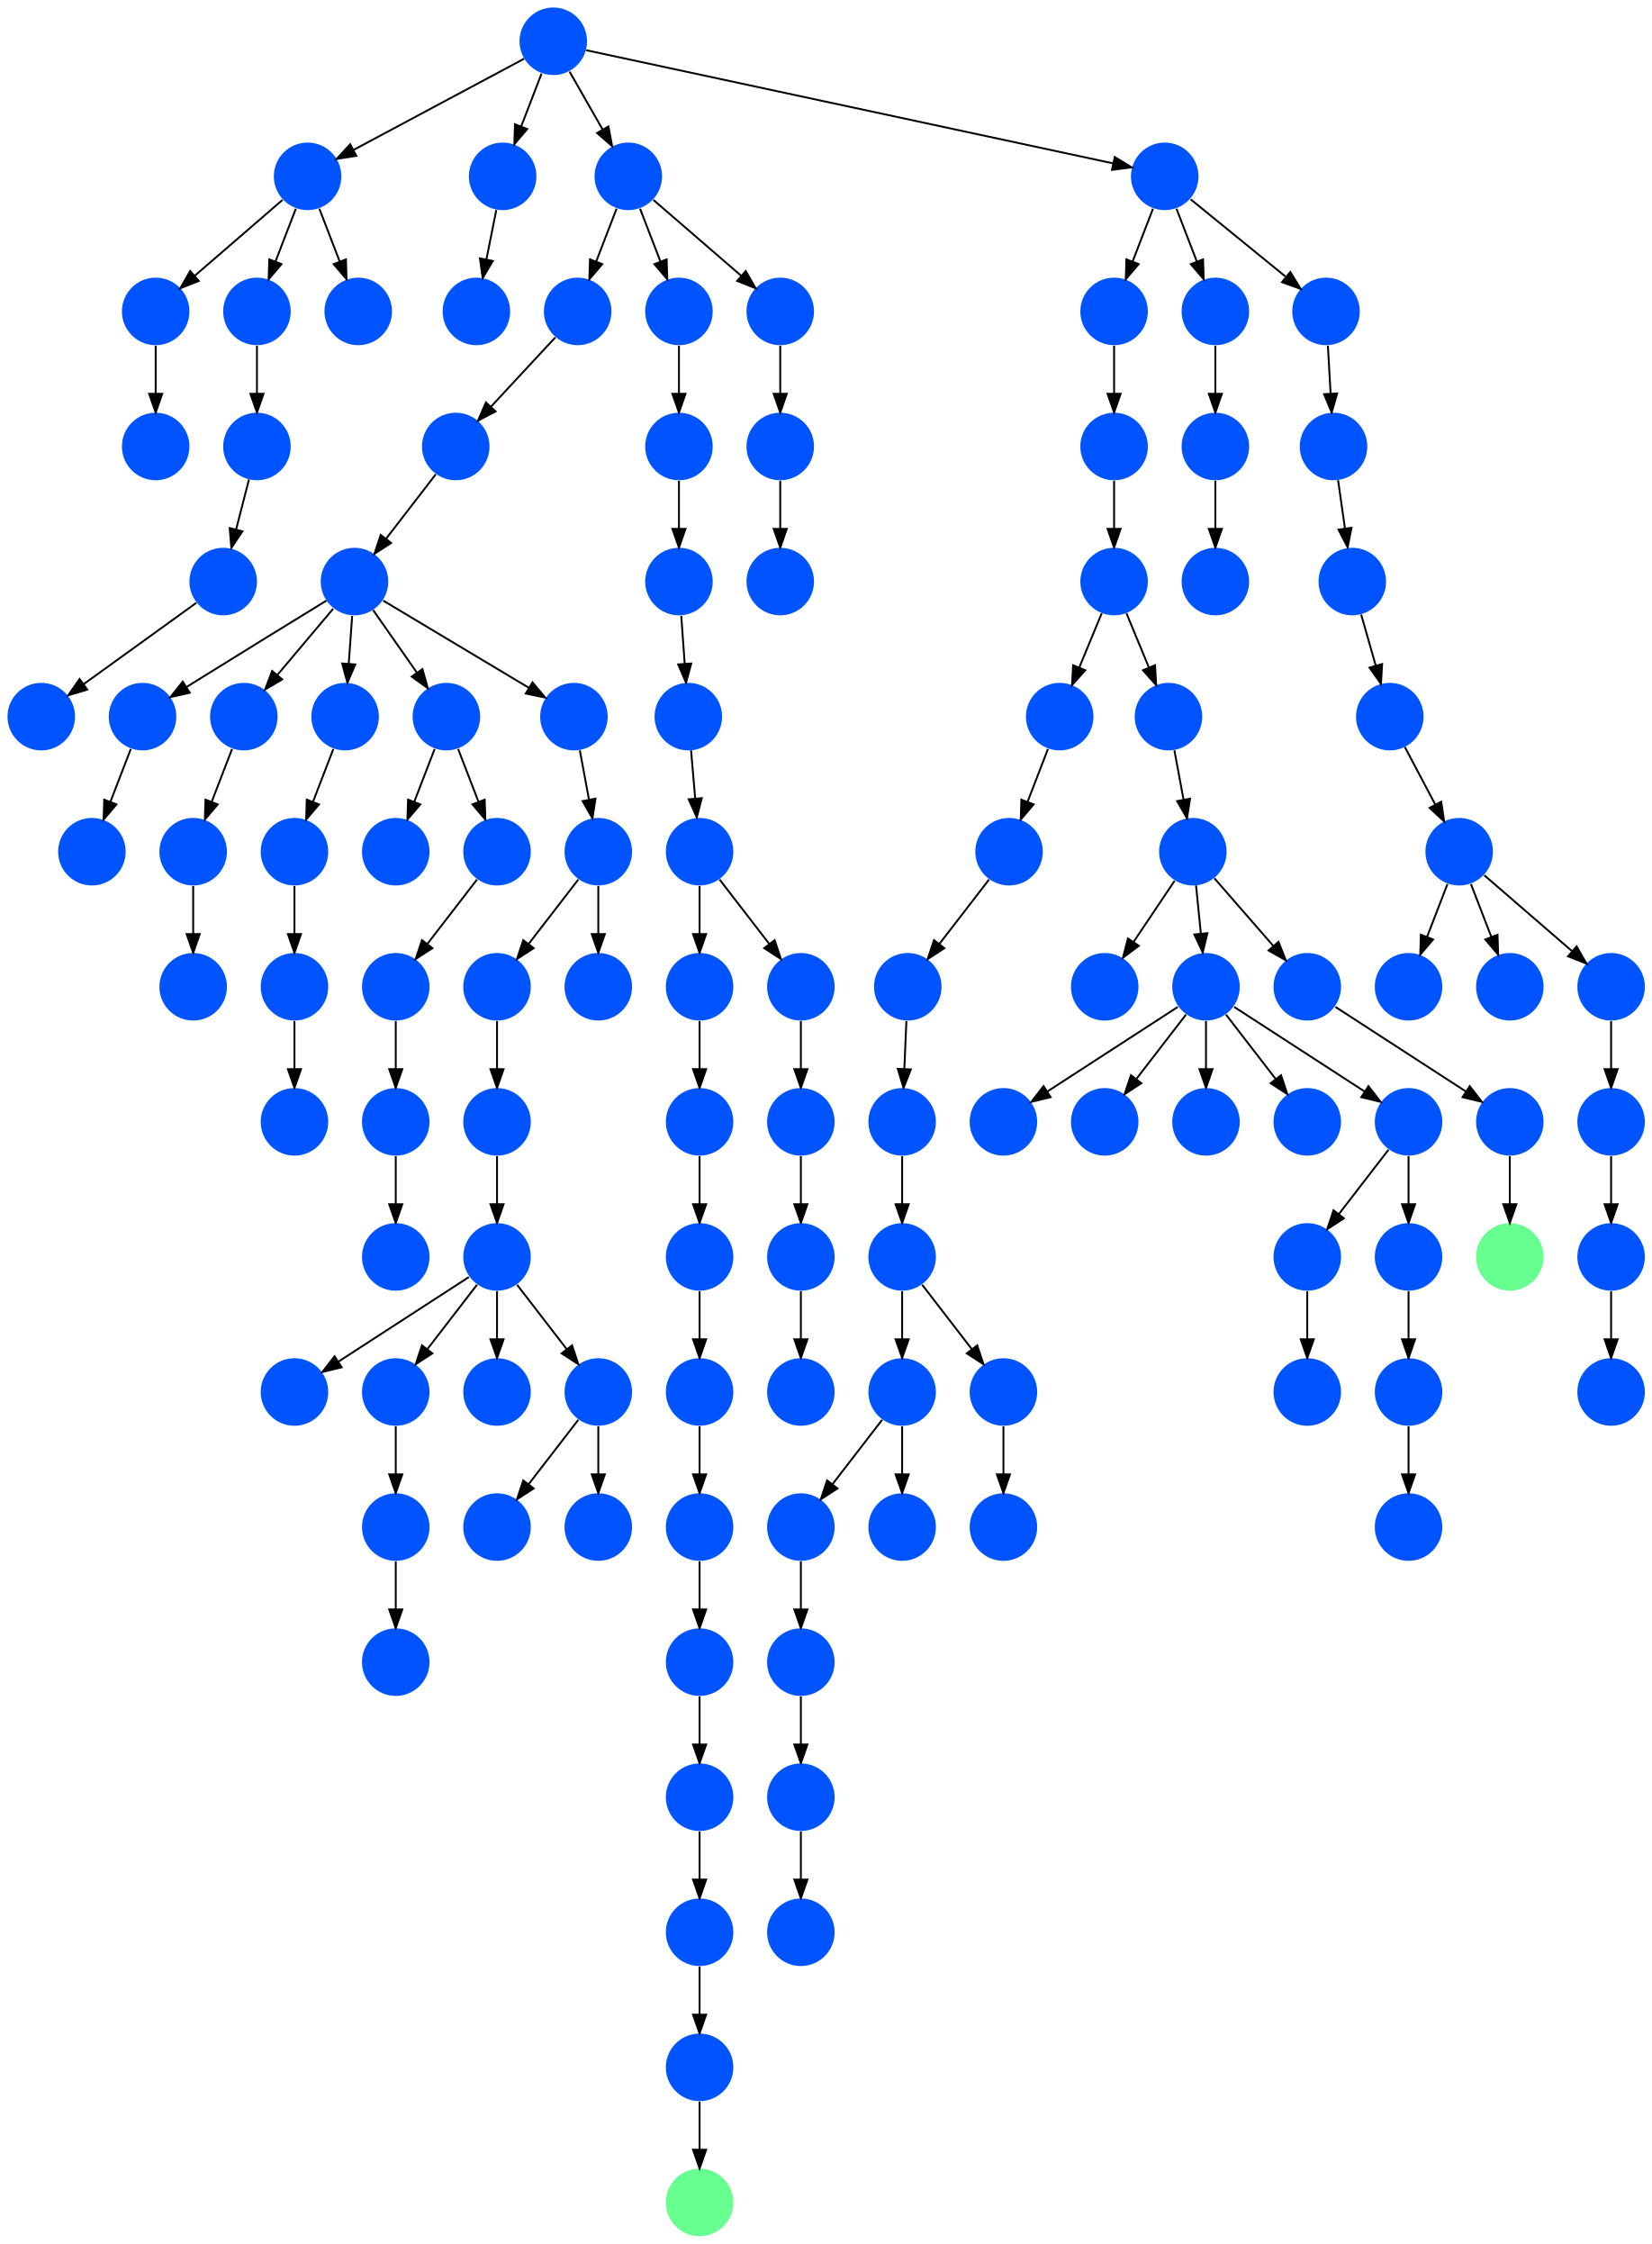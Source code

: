 digraph{
0 [tooltip = "F", penwidth = 0, style = filled, fillcolor = "#0054ff", shape = circle, label = ""]
1 [tooltip = "F", penwidth = 0, style = filled, fillcolor = "#0054ff", shape = circle, label = ""]
2 [tooltip = "F", penwidth = 0, style = filled, fillcolor = "#0054ff", shape = circle, label = ""]
3 [tooltip = "F", penwidth = 0, style = filled, fillcolor = "#0054ff", shape = circle, label = ""]
4 [tooltip = "F", penwidth = 0, style = filled, fillcolor = "#0054ff", shape = circle, label = ""]
5 [tooltip = "F", penwidth = 0, style = filled, fillcolor = "#0054ff", shape = circle, label = ""]
6 [tooltip = "F", penwidth = 0, style = filled, fillcolor = "#0054ff", shape = circle, label = ""]
7 [tooltip = "F", penwidth = 0, style = filled, fillcolor = "#0054ff", shape = circle, label = ""]
8 [tooltip = "F", penwidth = 0, style = filled, fillcolor = "#0054ff", shape = circle, label = ""]
9 [tooltip = "F", penwidth = 0, style = filled, fillcolor = "#0054ff", shape = circle, label = ""]
10 [tooltip = "F", penwidth = 0, style = filled, fillcolor = "#0054ff", shape = circle, label = ""]
11 [tooltip = "F", penwidth = 0, style = filled, fillcolor = "#0054ff", shape = circle, label = ""]
12 [tooltip = "F", penwidth = 0, style = filled, fillcolor = "#0054ff", shape = circle, label = ""]
13 [tooltip = "F", penwidth = 0, style = filled, fillcolor = "#0054ff", shape = circle, label = ""]
14 [tooltip = "F", penwidth = 0, style = filled, fillcolor = "#0054ff", shape = circle, label = ""]
15 [tooltip = "F", penwidth = 0, style = filled, fillcolor = "#0054ff", shape = circle, label = ""]
16 [tooltip = "F", penwidth = 0, style = filled, fillcolor = "#0054ff", shape = circle, label = ""]
17 [tooltip = "F", penwidth = 0, style = filled, fillcolor = "#0054ff", shape = circle, label = ""]
18 [tooltip = "F", penwidth = 0, style = filled, fillcolor = "#0054ff", shape = circle, label = ""]
19 [tooltip = "F", penwidth = 0, style = filled, fillcolor = "#0054ff", shape = circle, label = ""]
20 [tooltip = "F", penwidth = 0, style = filled, fillcolor = "#0054ff", shape = circle, label = ""]
21 [tooltip = "F", penwidth = 0, style = filled, fillcolor = "#0054ff", shape = circle, label = ""]
22 [tooltip = "F", penwidth = 0, style = filled, fillcolor = "#0054ff", shape = circle, label = ""]
23 [tooltip = "F", penwidth = 0, style = filled, fillcolor = "#0054ff", shape = circle, label = ""]
24 [tooltip = "F", penwidth = 0, style = filled, fillcolor = "#0054ff", shape = circle, label = ""]
25 [tooltip = "F", penwidth = 0, style = filled, fillcolor = "#0054ff", shape = circle, label = ""]
26 [tooltip = "F", penwidth = 0, style = filled, fillcolor = "#0054ff", shape = circle, label = ""]
27 [tooltip = "F", penwidth = 0, style = filled, fillcolor = "#0054ff", shape = circle, label = ""]
28 [tooltip = "F", penwidth = 0, style = filled, fillcolor = "#0054ff", shape = circle, label = ""]
29 [tooltip = "F", penwidth = 0, style = filled, fillcolor = "#0054ff", shape = circle, label = ""]
30 [tooltip = "F", penwidth = 0, style = filled, fillcolor = "#0054ff", shape = circle, label = ""]
31 [tooltip = "F", penwidth = 0, style = filled, fillcolor = "#0054ff", shape = circle, label = ""]
32 [tooltip = "F", penwidth = 0, style = filled, fillcolor = "#0054ff", shape = circle, label = ""]
33 [tooltip = "F", penwidth = 0, style = filled, fillcolor = "#0054ff", shape = circle, label = ""]
34 [tooltip = "L", penwidth = 0, style = filled, fillcolor = "#66ff90", shape = circle, label = ""]
35 [tooltip = "F", penwidth = 0, style = filled, fillcolor = "#0054ff", shape = circle, label = ""]
36 [tooltip = "F", penwidth = 0, style = filled, fillcolor = "#0054ff", shape = circle, label = ""]
37 [tooltip = "F", penwidth = 0, style = filled, fillcolor = "#0054ff", shape = circle, label = ""]
38 [tooltip = "F", penwidth = 0, style = filled, fillcolor = "#0054ff", shape = circle, label = ""]
39 [tooltip = "F", penwidth = 0, style = filled, fillcolor = "#0054ff", shape = circle, label = ""]
40 [tooltip = "F", penwidth = 0, style = filled, fillcolor = "#0054ff", shape = circle, label = ""]
41 [tooltip = "F", penwidth = 0, style = filled, fillcolor = "#0054ff", shape = circle, label = ""]
42 [tooltip = "F", penwidth = 0, style = filled, fillcolor = "#0054ff", shape = circle, label = ""]
43 [tooltip = "F", penwidth = 0, style = filled, fillcolor = "#0054ff", shape = circle, label = ""]
44 [tooltip = "F", penwidth = 0, style = filled, fillcolor = "#0054ff", shape = circle, label = ""]
45 [tooltip = "F", penwidth = 0, style = filled, fillcolor = "#0054ff", shape = circle, label = ""]
46 [tooltip = "F", penwidth = 0, style = filled, fillcolor = "#0054ff", shape = circle, label = ""]
47 [tooltip = "F", penwidth = 0, style = filled, fillcolor = "#0054ff", shape = circle, label = ""]
48 [tooltip = "F", penwidth = 0, style = filled, fillcolor = "#0054ff", shape = circle, label = ""]
49 [tooltip = "F", penwidth = 0, style = filled, fillcolor = "#0054ff", shape = circle, label = ""]
50 [tooltip = "F", penwidth = 0, style = filled, fillcolor = "#0054ff", shape = circle, label = ""]
51 [tooltip = "F", penwidth = 0, style = filled, fillcolor = "#0054ff", shape = circle, label = ""]
52 [tooltip = "F", penwidth = 0, style = filled, fillcolor = "#0054ff", shape = circle, label = ""]
53 [tooltip = "F", penwidth = 0, style = filled, fillcolor = "#0054ff", shape = circle, label = ""]
54 [tooltip = "F", penwidth = 0, style = filled, fillcolor = "#0054ff", shape = circle, label = ""]
55 [tooltip = "F", penwidth = 0, style = filled, fillcolor = "#0054ff", shape = circle, label = ""]
56 [tooltip = "F", penwidth = 0, style = filled, fillcolor = "#0054ff", shape = circle, label = ""]
57 [tooltip = "F", penwidth = 0, style = filled, fillcolor = "#0054ff", shape = circle, label = ""]
58 [tooltip = "F", penwidth = 0, style = filled, fillcolor = "#0054ff", shape = circle, label = ""]
59 [tooltip = "F", penwidth = 0, style = filled, fillcolor = "#0054ff", shape = circle, label = ""]
60 [tooltip = "F", penwidth = 0, style = filled, fillcolor = "#0054ff", shape = circle, label = ""]
61 [tooltip = "F", penwidth = 0, style = filled, fillcolor = "#0054ff", shape = circle, label = ""]
62 [tooltip = "F", penwidth = 0, style = filled, fillcolor = "#0054ff", shape = circle, label = ""]
63 [tooltip = "F", penwidth = 0, style = filled, fillcolor = "#0054ff", shape = circle, label = ""]
64 [tooltip = "F", penwidth = 0, style = filled, fillcolor = "#0054ff", shape = circle, label = ""]
65 [tooltip = "F", penwidth = 0, style = filled, fillcolor = "#0054ff", shape = circle, label = ""]
66 [tooltip = "F", penwidth = 0, style = filled, fillcolor = "#0054ff", shape = circle, label = ""]
67 [tooltip = "F", penwidth = 0, style = filled, fillcolor = "#0054ff", shape = circle, label = ""]
68 [tooltip = "F", penwidth = 0, style = filled, fillcolor = "#0054ff", shape = circle, label = ""]
69 [tooltip = "F", penwidth = 0, style = filled, fillcolor = "#0054ff", shape = circle, label = ""]
70 [tooltip = "F", penwidth = 0, style = filled, fillcolor = "#0054ff", shape = circle, label = ""]
71 [tooltip = "F", penwidth = 0, style = filled, fillcolor = "#0054ff", shape = circle, label = ""]
72 [tooltip = "F", penwidth = 0, style = filled, fillcolor = "#0054ff", shape = circle, label = ""]
73 [tooltip = "F", penwidth = 0, style = filled, fillcolor = "#0054ff", shape = circle, label = ""]
74 [tooltip = "F", penwidth = 0, style = filled, fillcolor = "#0054ff", shape = circle, label = ""]
75 [tooltip = "F", penwidth = 0, style = filled, fillcolor = "#0054ff", shape = circle, label = ""]
76 [tooltip = "F", penwidth = 0, style = filled, fillcolor = "#0054ff", shape = circle, label = ""]
77 [tooltip = "F", penwidth = 0, style = filled, fillcolor = "#0054ff", shape = circle, label = ""]
78 [tooltip = "F", penwidth = 0, style = filled, fillcolor = "#0054ff", shape = circle, label = ""]
79 [tooltip = "F", penwidth = 0, style = filled, fillcolor = "#0054ff", shape = circle, label = ""]
80 [tooltip = "F", penwidth = 0, style = filled, fillcolor = "#0054ff", shape = circle, label = ""]
81 [tooltip = "F", penwidth = 0, style = filled, fillcolor = "#0054ff", shape = circle, label = ""]
82 [tooltip = "F", penwidth = 0, style = filled, fillcolor = "#0054ff", shape = circle, label = ""]
83 [tooltip = "F", penwidth = 0, style = filled, fillcolor = "#0054ff", shape = circle, label = ""]
84 [tooltip = "F", penwidth = 0, style = filled, fillcolor = "#0054ff", shape = circle, label = ""]
85 [tooltip = "F", penwidth = 0, style = filled, fillcolor = "#0054ff", shape = circle, label = ""]
86 [tooltip = "F", penwidth = 0, style = filled, fillcolor = "#0054ff", shape = circle, label = ""]
87 [tooltip = "F", penwidth = 0, style = filled, fillcolor = "#0054ff", shape = circle, label = ""]
88 [tooltip = "F", penwidth = 0, style = filled, fillcolor = "#0054ff", shape = circle, label = ""]
89 [tooltip = "F", penwidth = 0, style = filled, fillcolor = "#0054ff", shape = circle, label = ""]
90 [tooltip = "F", penwidth = 0, style = filled, fillcolor = "#0054ff", shape = circle, label = ""]
91 [tooltip = "F", penwidth = 0, style = filled, fillcolor = "#0054ff", shape = circle, label = ""]
92 [tooltip = "F", penwidth = 0, style = filled, fillcolor = "#0054ff", shape = circle, label = ""]
93 [tooltip = "F", penwidth = 0, style = filled, fillcolor = "#0054ff", shape = circle, label = ""]
94 [tooltip = "F", penwidth = 0, style = filled, fillcolor = "#0054ff", shape = circle, label = ""]
95 [tooltip = "F", penwidth = 0, style = filled, fillcolor = "#0054ff", shape = circle, label = ""]
96 [tooltip = "F", penwidth = 0, style = filled, fillcolor = "#0054ff", shape = circle, label = ""]
97 [tooltip = "F", penwidth = 0, style = filled, fillcolor = "#0054ff", shape = circle, label = ""]
98 [tooltip = "F", penwidth = 0, style = filled, fillcolor = "#0054ff", shape = circle, label = ""]
99 [tooltip = "F", penwidth = 0, style = filled, fillcolor = "#0054ff", shape = circle, label = ""]
100 [tooltip = "F", penwidth = 0, style = filled, fillcolor = "#0054ff", shape = circle, label = ""]
101 [tooltip = "F", penwidth = 0, style = filled, fillcolor = "#0054ff", shape = circle, label = ""]
102 [tooltip = "F", penwidth = 0, style = filled, fillcolor = "#0054ff", shape = circle, label = ""]
103 [tooltip = "L", penwidth = 0, style = filled, fillcolor = "#66ff90", shape = circle, label = ""]
104 [tooltip = "F", penwidth = 0, style = filled, fillcolor = "#0054ff", shape = circle, label = ""]
105 [tooltip = "F", penwidth = 0, style = filled, fillcolor = "#0054ff", shape = circle, label = ""]
106 [tooltip = "F", penwidth = 0, style = filled, fillcolor = "#0054ff", shape = circle, label = ""]
107 [tooltip = "F", penwidth = 0, style = filled, fillcolor = "#0054ff", shape = circle, label = ""]
108 [tooltip = "F", penwidth = 0, style = filled, fillcolor = "#0054ff", shape = circle, label = ""]
109 [tooltip = "F", penwidth = 0, style = filled, fillcolor = "#0054ff", shape = circle, label = ""]
110 [tooltip = "F", penwidth = 0, style = filled, fillcolor = "#0054ff", shape = circle, label = ""]
111 [tooltip = "F", penwidth = 0, style = filled, fillcolor = "#0054ff", shape = circle, label = ""]
112 [tooltip = "F", penwidth = 0, style = filled, fillcolor = "#0054ff", shape = circle, label = ""]
113 [tooltip = "F", penwidth = 0, style = filled, fillcolor = "#0054ff", shape = circle, label = ""]
6 -> 28
17 -> 20
32 -> 44
85 -> 63
43 -> 54
40 -> 60
80 -> 78
46 -> 61
46 -> 48
10 -> 7
10 -> 18
32 -> 38
73 -> 75
69 -> 64
15 -> 4
60 -> 57
45 -> 65
29 -> 30
63 -> 111
19 -> 24
43 -> 58
48 -> 53
53 -> 43
25 -> 21
67 -> 90
91 -> 13
27 -> 93
40 -> 35
105 -> 101
8 -> 50
10 -> 104
99 -> 98
24 -> 8
22 -> 23
58 -> 32
28 -> 22
18 -> 26
74 -> 79
111 -> 110
52 -> 49
84 -> 76
16 -> 10
99 -> 97
21 -> 5
8 -> 9
110 -> 69
62 -> 66
73 -> 74
17 -> 89
5 -> 96
8 -> 70
50 -> 62
83 -> 84
89 -> 88
73 -> 99
54 -> 51
55 -> 59
0 -> 2
93 -> 92
3 -> 94
96 -> 95
60 -> 0
63 -> 72
44 -> 56
16 -> 17
107 -> 106
41 -> 47
40 -> 33
45 -> 42
61 -> 52
63 -> 81
78 -> 91
9 -> 11
23 -> 107
7 -> 14
12 -> 25
59 -> 100
46 -> 67
20 -> 29
51 -> 41
47 -> 55
83 -> 113
16 -> 46
55 -> 45
30 -> 12
90 -> 87
40 -> 31
86 -> 83
56 -> 34
32 -> 40
40 -> 37
88 -> 82
108 -> 109
76 -> 73
1 -> 36
87 -> 85
16 -> 15
106 -> 105
73 -> 71
17 -> 19
101 -> 102
79 -> 112
26 -> 108
102 -> 103
39 -> 1
25 -> 6
66 -> 68
42 -> 39
70 -> 77
8 -> 86
8 -> 27
57 -> 3
70 -> 80
}